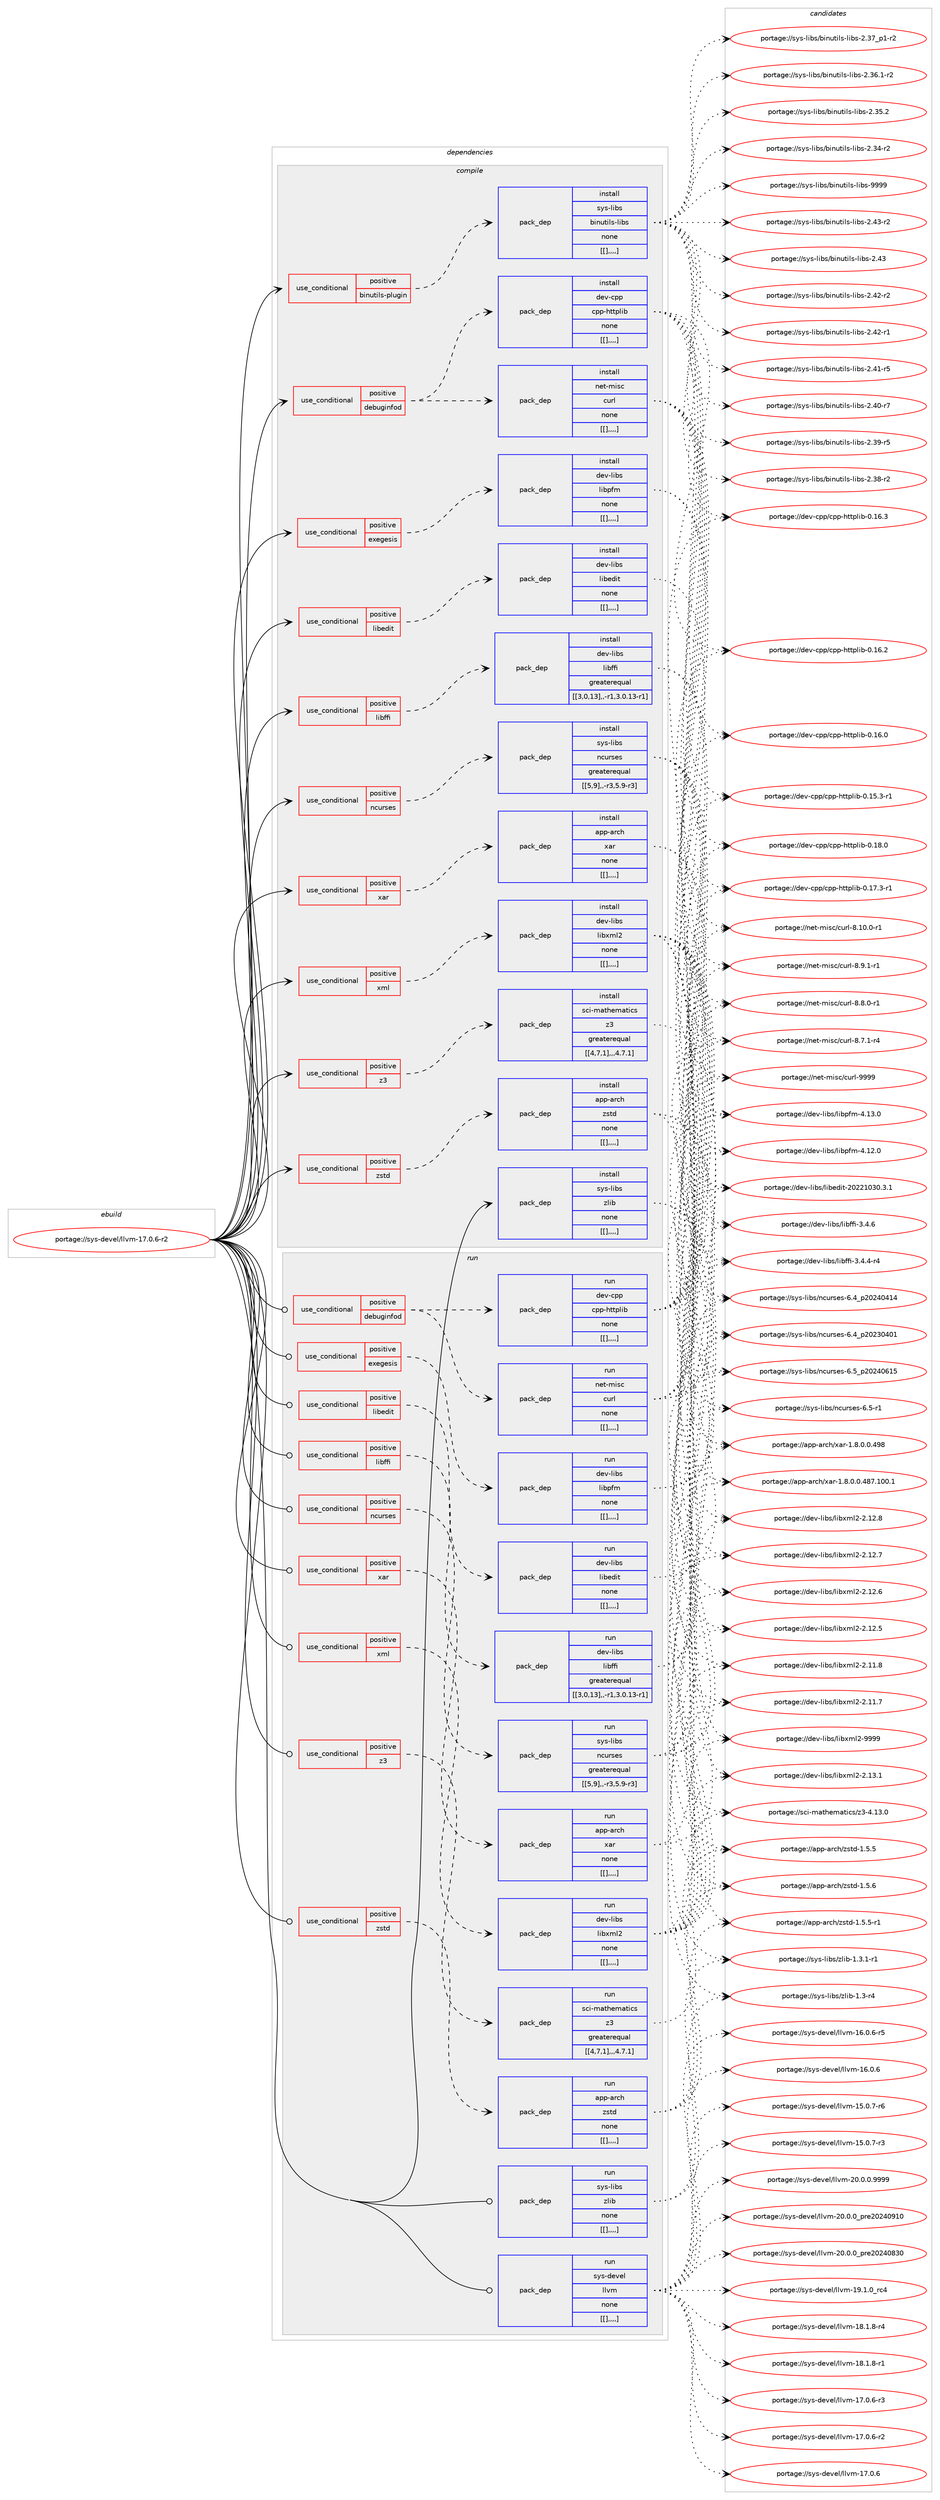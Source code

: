 digraph prolog {

# *************
# Graph options
# *************

newrank=true;
concentrate=true;
compound=true;
graph [rankdir=LR,fontname=Helvetica,fontsize=10,ranksep=1.5];#, ranksep=2.5, nodesep=0.2];
edge  [arrowhead=vee];
node  [fontname=Helvetica,fontsize=10];

# **********
# The ebuild
# **********

subgraph cluster_leftcol {
color=gray;
label=<<i>ebuild</i>>;
id [label="portage://sys-devel/llvm-17.0.6-r2", color=red, width=4, href="../sys-devel/llvm-17.0.6-r2.svg"];
}

# ****************
# The dependencies
# ****************

subgraph cluster_midcol {
color=gray;
label=<<i>dependencies</i>>;
subgraph cluster_compile {
fillcolor="#eeeeee";
style=filled;
label=<<i>compile</i>>;
subgraph cond120199 {
dependency452279 [label=<<TABLE BORDER="0" CELLBORDER="1" CELLSPACING="0" CELLPADDING="4"><TR><TD ROWSPAN="3" CELLPADDING="10">use_conditional</TD></TR><TR><TD>positive</TD></TR><TR><TD>binutils-plugin</TD></TR></TABLE>>, shape=none, color=red];
subgraph pack329005 {
dependency452280 [label=<<TABLE BORDER="0" CELLBORDER="1" CELLSPACING="0" CELLPADDING="4" WIDTH="220"><TR><TD ROWSPAN="6" CELLPADDING="30">pack_dep</TD></TR><TR><TD WIDTH="110">install</TD></TR><TR><TD>sys-libs</TD></TR><TR><TD>binutils-libs</TD></TR><TR><TD>none</TD></TR><TR><TD>[[],,,,]</TD></TR></TABLE>>, shape=none, color=blue];
}
dependency452279:e -> dependency452280:w [weight=20,style="dashed",arrowhead="vee"];
}
id:e -> dependency452279:w [weight=20,style="solid",arrowhead="vee"];
subgraph cond120200 {
dependency452281 [label=<<TABLE BORDER="0" CELLBORDER="1" CELLSPACING="0" CELLPADDING="4"><TR><TD ROWSPAN="3" CELLPADDING="10">use_conditional</TD></TR><TR><TD>positive</TD></TR><TR><TD>debuginfod</TD></TR></TABLE>>, shape=none, color=red];
subgraph pack329006 {
dependency452282 [label=<<TABLE BORDER="0" CELLBORDER="1" CELLSPACING="0" CELLPADDING="4" WIDTH="220"><TR><TD ROWSPAN="6" CELLPADDING="30">pack_dep</TD></TR><TR><TD WIDTH="110">install</TD></TR><TR><TD>net-misc</TD></TR><TR><TD>curl</TD></TR><TR><TD>none</TD></TR><TR><TD>[[],,,,]</TD></TR></TABLE>>, shape=none, color=blue];
}
dependency452281:e -> dependency452282:w [weight=20,style="dashed",arrowhead="vee"];
subgraph pack329007 {
dependency452283 [label=<<TABLE BORDER="0" CELLBORDER="1" CELLSPACING="0" CELLPADDING="4" WIDTH="220"><TR><TD ROWSPAN="6" CELLPADDING="30">pack_dep</TD></TR><TR><TD WIDTH="110">install</TD></TR><TR><TD>dev-cpp</TD></TR><TR><TD>cpp-httplib</TD></TR><TR><TD>none</TD></TR><TR><TD>[[],,,,]</TD></TR></TABLE>>, shape=none, color=blue];
}
dependency452281:e -> dependency452283:w [weight=20,style="dashed",arrowhead="vee"];
}
id:e -> dependency452281:w [weight=20,style="solid",arrowhead="vee"];
subgraph cond120201 {
dependency452284 [label=<<TABLE BORDER="0" CELLBORDER="1" CELLSPACING="0" CELLPADDING="4"><TR><TD ROWSPAN="3" CELLPADDING="10">use_conditional</TD></TR><TR><TD>positive</TD></TR><TR><TD>exegesis</TD></TR></TABLE>>, shape=none, color=red];
subgraph pack329008 {
dependency452285 [label=<<TABLE BORDER="0" CELLBORDER="1" CELLSPACING="0" CELLPADDING="4" WIDTH="220"><TR><TD ROWSPAN="6" CELLPADDING="30">pack_dep</TD></TR><TR><TD WIDTH="110">install</TD></TR><TR><TD>dev-libs</TD></TR><TR><TD>libpfm</TD></TR><TR><TD>none</TD></TR><TR><TD>[[],,,,]</TD></TR></TABLE>>, shape=none, color=blue];
}
dependency452284:e -> dependency452285:w [weight=20,style="dashed",arrowhead="vee"];
}
id:e -> dependency452284:w [weight=20,style="solid",arrowhead="vee"];
subgraph cond120202 {
dependency452286 [label=<<TABLE BORDER="0" CELLBORDER="1" CELLSPACING="0" CELLPADDING="4"><TR><TD ROWSPAN="3" CELLPADDING="10">use_conditional</TD></TR><TR><TD>positive</TD></TR><TR><TD>libedit</TD></TR></TABLE>>, shape=none, color=red];
subgraph pack329009 {
dependency452287 [label=<<TABLE BORDER="0" CELLBORDER="1" CELLSPACING="0" CELLPADDING="4" WIDTH="220"><TR><TD ROWSPAN="6" CELLPADDING="30">pack_dep</TD></TR><TR><TD WIDTH="110">install</TD></TR><TR><TD>dev-libs</TD></TR><TR><TD>libedit</TD></TR><TR><TD>none</TD></TR><TR><TD>[[],,,,]</TD></TR></TABLE>>, shape=none, color=blue];
}
dependency452286:e -> dependency452287:w [weight=20,style="dashed",arrowhead="vee"];
}
id:e -> dependency452286:w [weight=20,style="solid",arrowhead="vee"];
subgraph cond120203 {
dependency452288 [label=<<TABLE BORDER="0" CELLBORDER="1" CELLSPACING="0" CELLPADDING="4"><TR><TD ROWSPAN="3" CELLPADDING="10">use_conditional</TD></TR><TR><TD>positive</TD></TR><TR><TD>libffi</TD></TR></TABLE>>, shape=none, color=red];
subgraph pack329010 {
dependency452289 [label=<<TABLE BORDER="0" CELLBORDER="1" CELLSPACING="0" CELLPADDING="4" WIDTH="220"><TR><TD ROWSPAN="6" CELLPADDING="30">pack_dep</TD></TR><TR><TD WIDTH="110">install</TD></TR><TR><TD>dev-libs</TD></TR><TR><TD>libffi</TD></TR><TR><TD>greaterequal</TD></TR><TR><TD>[[3,0,13],,-r1,3.0.13-r1]</TD></TR></TABLE>>, shape=none, color=blue];
}
dependency452288:e -> dependency452289:w [weight=20,style="dashed",arrowhead="vee"];
}
id:e -> dependency452288:w [weight=20,style="solid",arrowhead="vee"];
subgraph cond120204 {
dependency452290 [label=<<TABLE BORDER="0" CELLBORDER="1" CELLSPACING="0" CELLPADDING="4"><TR><TD ROWSPAN="3" CELLPADDING="10">use_conditional</TD></TR><TR><TD>positive</TD></TR><TR><TD>ncurses</TD></TR></TABLE>>, shape=none, color=red];
subgraph pack329011 {
dependency452291 [label=<<TABLE BORDER="0" CELLBORDER="1" CELLSPACING="0" CELLPADDING="4" WIDTH="220"><TR><TD ROWSPAN="6" CELLPADDING="30">pack_dep</TD></TR><TR><TD WIDTH="110">install</TD></TR><TR><TD>sys-libs</TD></TR><TR><TD>ncurses</TD></TR><TR><TD>greaterequal</TD></TR><TR><TD>[[5,9],,-r3,5.9-r3]</TD></TR></TABLE>>, shape=none, color=blue];
}
dependency452290:e -> dependency452291:w [weight=20,style="dashed",arrowhead="vee"];
}
id:e -> dependency452290:w [weight=20,style="solid",arrowhead="vee"];
subgraph cond120205 {
dependency452292 [label=<<TABLE BORDER="0" CELLBORDER="1" CELLSPACING="0" CELLPADDING="4"><TR><TD ROWSPAN="3" CELLPADDING="10">use_conditional</TD></TR><TR><TD>positive</TD></TR><TR><TD>xar</TD></TR></TABLE>>, shape=none, color=red];
subgraph pack329012 {
dependency452293 [label=<<TABLE BORDER="0" CELLBORDER="1" CELLSPACING="0" CELLPADDING="4" WIDTH="220"><TR><TD ROWSPAN="6" CELLPADDING="30">pack_dep</TD></TR><TR><TD WIDTH="110">install</TD></TR><TR><TD>app-arch</TD></TR><TR><TD>xar</TD></TR><TR><TD>none</TD></TR><TR><TD>[[],,,,]</TD></TR></TABLE>>, shape=none, color=blue];
}
dependency452292:e -> dependency452293:w [weight=20,style="dashed",arrowhead="vee"];
}
id:e -> dependency452292:w [weight=20,style="solid",arrowhead="vee"];
subgraph cond120206 {
dependency452294 [label=<<TABLE BORDER="0" CELLBORDER="1" CELLSPACING="0" CELLPADDING="4"><TR><TD ROWSPAN="3" CELLPADDING="10">use_conditional</TD></TR><TR><TD>positive</TD></TR><TR><TD>xml</TD></TR></TABLE>>, shape=none, color=red];
subgraph pack329013 {
dependency452295 [label=<<TABLE BORDER="0" CELLBORDER="1" CELLSPACING="0" CELLPADDING="4" WIDTH="220"><TR><TD ROWSPAN="6" CELLPADDING="30">pack_dep</TD></TR><TR><TD WIDTH="110">install</TD></TR><TR><TD>dev-libs</TD></TR><TR><TD>libxml2</TD></TR><TR><TD>none</TD></TR><TR><TD>[[],,,,]</TD></TR></TABLE>>, shape=none, color=blue];
}
dependency452294:e -> dependency452295:w [weight=20,style="dashed",arrowhead="vee"];
}
id:e -> dependency452294:w [weight=20,style="solid",arrowhead="vee"];
subgraph cond120207 {
dependency452296 [label=<<TABLE BORDER="0" CELLBORDER="1" CELLSPACING="0" CELLPADDING="4"><TR><TD ROWSPAN="3" CELLPADDING="10">use_conditional</TD></TR><TR><TD>positive</TD></TR><TR><TD>z3</TD></TR></TABLE>>, shape=none, color=red];
subgraph pack329014 {
dependency452297 [label=<<TABLE BORDER="0" CELLBORDER="1" CELLSPACING="0" CELLPADDING="4" WIDTH="220"><TR><TD ROWSPAN="6" CELLPADDING="30">pack_dep</TD></TR><TR><TD WIDTH="110">install</TD></TR><TR><TD>sci-mathematics</TD></TR><TR><TD>z3</TD></TR><TR><TD>greaterequal</TD></TR><TR><TD>[[4,7,1],,,4.7.1]</TD></TR></TABLE>>, shape=none, color=blue];
}
dependency452296:e -> dependency452297:w [weight=20,style="dashed",arrowhead="vee"];
}
id:e -> dependency452296:w [weight=20,style="solid",arrowhead="vee"];
subgraph cond120208 {
dependency452298 [label=<<TABLE BORDER="0" CELLBORDER="1" CELLSPACING="0" CELLPADDING="4"><TR><TD ROWSPAN="3" CELLPADDING="10">use_conditional</TD></TR><TR><TD>positive</TD></TR><TR><TD>zstd</TD></TR></TABLE>>, shape=none, color=red];
subgraph pack329015 {
dependency452299 [label=<<TABLE BORDER="0" CELLBORDER="1" CELLSPACING="0" CELLPADDING="4" WIDTH="220"><TR><TD ROWSPAN="6" CELLPADDING="30">pack_dep</TD></TR><TR><TD WIDTH="110">install</TD></TR><TR><TD>app-arch</TD></TR><TR><TD>zstd</TD></TR><TR><TD>none</TD></TR><TR><TD>[[],,,,]</TD></TR></TABLE>>, shape=none, color=blue];
}
dependency452298:e -> dependency452299:w [weight=20,style="dashed",arrowhead="vee"];
}
id:e -> dependency452298:w [weight=20,style="solid",arrowhead="vee"];
subgraph pack329016 {
dependency452300 [label=<<TABLE BORDER="0" CELLBORDER="1" CELLSPACING="0" CELLPADDING="4" WIDTH="220"><TR><TD ROWSPAN="6" CELLPADDING="30">pack_dep</TD></TR><TR><TD WIDTH="110">install</TD></TR><TR><TD>sys-libs</TD></TR><TR><TD>zlib</TD></TR><TR><TD>none</TD></TR><TR><TD>[[],,,,]</TD></TR></TABLE>>, shape=none, color=blue];
}
id:e -> dependency452300:w [weight=20,style="solid",arrowhead="vee"];
}
subgraph cluster_compileandrun {
fillcolor="#eeeeee";
style=filled;
label=<<i>compile and run</i>>;
}
subgraph cluster_run {
fillcolor="#eeeeee";
style=filled;
label=<<i>run</i>>;
subgraph cond120209 {
dependency452301 [label=<<TABLE BORDER="0" CELLBORDER="1" CELLSPACING="0" CELLPADDING="4"><TR><TD ROWSPAN="3" CELLPADDING="10">use_conditional</TD></TR><TR><TD>positive</TD></TR><TR><TD>debuginfod</TD></TR></TABLE>>, shape=none, color=red];
subgraph pack329017 {
dependency452302 [label=<<TABLE BORDER="0" CELLBORDER="1" CELLSPACING="0" CELLPADDING="4" WIDTH="220"><TR><TD ROWSPAN="6" CELLPADDING="30">pack_dep</TD></TR><TR><TD WIDTH="110">run</TD></TR><TR><TD>net-misc</TD></TR><TR><TD>curl</TD></TR><TR><TD>none</TD></TR><TR><TD>[[],,,,]</TD></TR></TABLE>>, shape=none, color=blue];
}
dependency452301:e -> dependency452302:w [weight=20,style="dashed",arrowhead="vee"];
subgraph pack329018 {
dependency452303 [label=<<TABLE BORDER="0" CELLBORDER="1" CELLSPACING="0" CELLPADDING="4" WIDTH="220"><TR><TD ROWSPAN="6" CELLPADDING="30">pack_dep</TD></TR><TR><TD WIDTH="110">run</TD></TR><TR><TD>dev-cpp</TD></TR><TR><TD>cpp-httplib</TD></TR><TR><TD>none</TD></TR><TR><TD>[[],,,,]</TD></TR></TABLE>>, shape=none, color=blue];
}
dependency452301:e -> dependency452303:w [weight=20,style="dashed",arrowhead="vee"];
}
id:e -> dependency452301:w [weight=20,style="solid",arrowhead="odot"];
subgraph cond120210 {
dependency452304 [label=<<TABLE BORDER="0" CELLBORDER="1" CELLSPACING="0" CELLPADDING="4"><TR><TD ROWSPAN="3" CELLPADDING="10">use_conditional</TD></TR><TR><TD>positive</TD></TR><TR><TD>exegesis</TD></TR></TABLE>>, shape=none, color=red];
subgraph pack329019 {
dependency452305 [label=<<TABLE BORDER="0" CELLBORDER="1" CELLSPACING="0" CELLPADDING="4" WIDTH="220"><TR><TD ROWSPAN="6" CELLPADDING="30">pack_dep</TD></TR><TR><TD WIDTH="110">run</TD></TR><TR><TD>dev-libs</TD></TR><TR><TD>libpfm</TD></TR><TR><TD>none</TD></TR><TR><TD>[[],,,,]</TD></TR></TABLE>>, shape=none, color=blue];
}
dependency452304:e -> dependency452305:w [weight=20,style="dashed",arrowhead="vee"];
}
id:e -> dependency452304:w [weight=20,style="solid",arrowhead="odot"];
subgraph cond120211 {
dependency452306 [label=<<TABLE BORDER="0" CELLBORDER="1" CELLSPACING="0" CELLPADDING="4"><TR><TD ROWSPAN="3" CELLPADDING="10">use_conditional</TD></TR><TR><TD>positive</TD></TR><TR><TD>libedit</TD></TR></TABLE>>, shape=none, color=red];
subgraph pack329020 {
dependency452307 [label=<<TABLE BORDER="0" CELLBORDER="1" CELLSPACING="0" CELLPADDING="4" WIDTH="220"><TR><TD ROWSPAN="6" CELLPADDING="30">pack_dep</TD></TR><TR><TD WIDTH="110">run</TD></TR><TR><TD>dev-libs</TD></TR><TR><TD>libedit</TD></TR><TR><TD>none</TD></TR><TR><TD>[[],,,,]</TD></TR></TABLE>>, shape=none, color=blue];
}
dependency452306:e -> dependency452307:w [weight=20,style="dashed",arrowhead="vee"];
}
id:e -> dependency452306:w [weight=20,style="solid",arrowhead="odot"];
subgraph cond120212 {
dependency452308 [label=<<TABLE BORDER="0" CELLBORDER="1" CELLSPACING="0" CELLPADDING="4"><TR><TD ROWSPAN="3" CELLPADDING="10">use_conditional</TD></TR><TR><TD>positive</TD></TR><TR><TD>libffi</TD></TR></TABLE>>, shape=none, color=red];
subgraph pack329021 {
dependency452309 [label=<<TABLE BORDER="0" CELLBORDER="1" CELLSPACING="0" CELLPADDING="4" WIDTH="220"><TR><TD ROWSPAN="6" CELLPADDING="30">pack_dep</TD></TR><TR><TD WIDTH="110">run</TD></TR><TR><TD>dev-libs</TD></TR><TR><TD>libffi</TD></TR><TR><TD>greaterequal</TD></TR><TR><TD>[[3,0,13],,-r1,3.0.13-r1]</TD></TR></TABLE>>, shape=none, color=blue];
}
dependency452308:e -> dependency452309:w [weight=20,style="dashed",arrowhead="vee"];
}
id:e -> dependency452308:w [weight=20,style="solid",arrowhead="odot"];
subgraph cond120213 {
dependency452310 [label=<<TABLE BORDER="0" CELLBORDER="1" CELLSPACING="0" CELLPADDING="4"><TR><TD ROWSPAN="3" CELLPADDING="10">use_conditional</TD></TR><TR><TD>positive</TD></TR><TR><TD>ncurses</TD></TR></TABLE>>, shape=none, color=red];
subgraph pack329022 {
dependency452311 [label=<<TABLE BORDER="0" CELLBORDER="1" CELLSPACING="0" CELLPADDING="4" WIDTH="220"><TR><TD ROWSPAN="6" CELLPADDING="30">pack_dep</TD></TR><TR><TD WIDTH="110">run</TD></TR><TR><TD>sys-libs</TD></TR><TR><TD>ncurses</TD></TR><TR><TD>greaterequal</TD></TR><TR><TD>[[5,9],,-r3,5.9-r3]</TD></TR></TABLE>>, shape=none, color=blue];
}
dependency452310:e -> dependency452311:w [weight=20,style="dashed",arrowhead="vee"];
}
id:e -> dependency452310:w [weight=20,style="solid",arrowhead="odot"];
subgraph cond120214 {
dependency452312 [label=<<TABLE BORDER="0" CELLBORDER="1" CELLSPACING="0" CELLPADDING="4"><TR><TD ROWSPAN="3" CELLPADDING="10">use_conditional</TD></TR><TR><TD>positive</TD></TR><TR><TD>xar</TD></TR></TABLE>>, shape=none, color=red];
subgraph pack329023 {
dependency452313 [label=<<TABLE BORDER="0" CELLBORDER="1" CELLSPACING="0" CELLPADDING="4" WIDTH="220"><TR><TD ROWSPAN="6" CELLPADDING="30">pack_dep</TD></TR><TR><TD WIDTH="110">run</TD></TR><TR><TD>app-arch</TD></TR><TR><TD>xar</TD></TR><TR><TD>none</TD></TR><TR><TD>[[],,,,]</TD></TR></TABLE>>, shape=none, color=blue];
}
dependency452312:e -> dependency452313:w [weight=20,style="dashed",arrowhead="vee"];
}
id:e -> dependency452312:w [weight=20,style="solid",arrowhead="odot"];
subgraph cond120215 {
dependency452314 [label=<<TABLE BORDER="0" CELLBORDER="1" CELLSPACING="0" CELLPADDING="4"><TR><TD ROWSPAN="3" CELLPADDING="10">use_conditional</TD></TR><TR><TD>positive</TD></TR><TR><TD>xml</TD></TR></TABLE>>, shape=none, color=red];
subgraph pack329024 {
dependency452315 [label=<<TABLE BORDER="0" CELLBORDER="1" CELLSPACING="0" CELLPADDING="4" WIDTH="220"><TR><TD ROWSPAN="6" CELLPADDING="30">pack_dep</TD></TR><TR><TD WIDTH="110">run</TD></TR><TR><TD>dev-libs</TD></TR><TR><TD>libxml2</TD></TR><TR><TD>none</TD></TR><TR><TD>[[],,,,]</TD></TR></TABLE>>, shape=none, color=blue];
}
dependency452314:e -> dependency452315:w [weight=20,style="dashed",arrowhead="vee"];
}
id:e -> dependency452314:w [weight=20,style="solid",arrowhead="odot"];
subgraph cond120216 {
dependency452316 [label=<<TABLE BORDER="0" CELLBORDER="1" CELLSPACING="0" CELLPADDING="4"><TR><TD ROWSPAN="3" CELLPADDING="10">use_conditional</TD></TR><TR><TD>positive</TD></TR><TR><TD>z3</TD></TR></TABLE>>, shape=none, color=red];
subgraph pack329025 {
dependency452317 [label=<<TABLE BORDER="0" CELLBORDER="1" CELLSPACING="0" CELLPADDING="4" WIDTH="220"><TR><TD ROWSPAN="6" CELLPADDING="30">pack_dep</TD></TR><TR><TD WIDTH="110">run</TD></TR><TR><TD>sci-mathematics</TD></TR><TR><TD>z3</TD></TR><TR><TD>greaterequal</TD></TR><TR><TD>[[4,7,1],,,4.7.1]</TD></TR></TABLE>>, shape=none, color=blue];
}
dependency452316:e -> dependency452317:w [weight=20,style="dashed",arrowhead="vee"];
}
id:e -> dependency452316:w [weight=20,style="solid",arrowhead="odot"];
subgraph cond120217 {
dependency452318 [label=<<TABLE BORDER="0" CELLBORDER="1" CELLSPACING="0" CELLPADDING="4"><TR><TD ROWSPAN="3" CELLPADDING="10">use_conditional</TD></TR><TR><TD>positive</TD></TR><TR><TD>zstd</TD></TR></TABLE>>, shape=none, color=red];
subgraph pack329026 {
dependency452319 [label=<<TABLE BORDER="0" CELLBORDER="1" CELLSPACING="0" CELLPADDING="4" WIDTH="220"><TR><TD ROWSPAN="6" CELLPADDING="30">pack_dep</TD></TR><TR><TD WIDTH="110">run</TD></TR><TR><TD>app-arch</TD></TR><TR><TD>zstd</TD></TR><TR><TD>none</TD></TR><TR><TD>[[],,,,]</TD></TR></TABLE>>, shape=none, color=blue];
}
dependency452318:e -> dependency452319:w [weight=20,style="dashed",arrowhead="vee"];
}
id:e -> dependency452318:w [weight=20,style="solid",arrowhead="odot"];
subgraph pack329027 {
dependency452320 [label=<<TABLE BORDER="0" CELLBORDER="1" CELLSPACING="0" CELLPADDING="4" WIDTH="220"><TR><TD ROWSPAN="6" CELLPADDING="30">pack_dep</TD></TR><TR><TD WIDTH="110">run</TD></TR><TR><TD>sys-libs</TD></TR><TR><TD>zlib</TD></TR><TR><TD>none</TD></TR><TR><TD>[[],,,,]</TD></TR></TABLE>>, shape=none, color=blue];
}
id:e -> dependency452320:w [weight=20,style="solid",arrowhead="odot"];
subgraph pack329028 {
dependency452321 [label=<<TABLE BORDER="0" CELLBORDER="1" CELLSPACING="0" CELLPADDING="4" WIDTH="220"><TR><TD ROWSPAN="6" CELLPADDING="30">pack_dep</TD></TR><TR><TD WIDTH="110">run</TD></TR><TR><TD>sys-devel</TD></TR><TR><TD>llvm</TD></TR><TR><TD>none</TD></TR><TR><TD>[[],,,,]</TD></TR></TABLE>>, shape=none, color=blue];
}
id:e -> dependency452321:w [weight=20,style="solid",arrowhead="odot"];
}
}

# **************
# The candidates
# **************

subgraph cluster_choices {
rank=same;
color=gray;
label=<<i>candidates</i>>;

subgraph choice329005 {
color=black;
nodesep=1;
choice1151211154510810598115479810511011711610510811545108105981154557575757 [label="portage://sys-libs/binutils-libs-9999", color=red, width=4,href="../sys-libs/binutils-libs-9999.svg"];
choice11512111545108105981154798105110117116105108115451081059811545504652514511450 [label="portage://sys-libs/binutils-libs-2.43-r2", color=red, width=4,href="../sys-libs/binutils-libs-2.43-r2.svg"];
choice1151211154510810598115479810511011711610510811545108105981154550465251 [label="portage://sys-libs/binutils-libs-2.43", color=red, width=4,href="../sys-libs/binutils-libs-2.43.svg"];
choice11512111545108105981154798105110117116105108115451081059811545504652504511450 [label="portage://sys-libs/binutils-libs-2.42-r2", color=red, width=4,href="../sys-libs/binutils-libs-2.42-r2.svg"];
choice11512111545108105981154798105110117116105108115451081059811545504652504511449 [label="portage://sys-libs/binutils-libs-2.42-r1", color=red, width=4,href="../sys-libs/binutils-libs-2.42-r1.svg"];
choice11512111545108105981154798105110117116105108115451081059811545504652494511453 [label="portage://sys-libs/binutils-libs-2.41-r5", color=red, width=4,href="../sys-libs/binutils-libs-2.41-r5.svg"];
choice11512111545108105981154798105110117116105108115451081059811545504652484511455 [label="portage://sys-libs/binutils-libs-2.40-r7", color=red, width=4,href="../sys-libs/binutils-libs-2.40-r7.svg"];
choice11512111545108105981154798105110117116105108115451081059811545504651574511453 [label="portage://sys-libs/binutils-libs-2.39-r5", color=red, width=4,href="../sys-libs/binutils-libs-2.39-r5.svg"];
choice11512111545108105981154798105110117116105108115451081059811545504651564511450 [label="portage://sys-libs/binutils-libs-2.38-r2", color=red, width=4,href="../sys-libs/binutils-libs-2.38-r2.svg"];
choice115121115451081059811547981051101171161051081154510810598115455046515595112494511450 [label="portage://sys-libs/binutils-libs-2.37_p1-r2", color=red, width=4,href="../sys-libs/binutils-libs-2.37_p1-r2.svg"];
choice115121115451081059811547981051101171161051081154510810598115455046515446494511450 [label="portage://sys-libs/binutils-libs-2.36.1-r2", color=red, width=4,href="../sys-libs/binutils-libs-2.36.1-r2.svg"];
choice11512111545108105981154798105110117116105108115451081059811545504651534650 [label="portage://sys-libs/binutils-libs-2.35.2", color=red, width=4,href="../sys-libs/binutils-libs-2.35.2.svg"];
choice11512111545108105981154798105110117116105108115451081059811545504651524511450 [label="portage://sys-libs/binutils-libs-2.34-r2", color=red, width=4,href="../sys-libs/binutils-libs-2.34-r2.svg"];
dependency452280:e -> choice1151211154510810598115479810511011711610510811545108105981154557575757:w [style=dotted,weight="100"];
dependency452280:e -> choice11512111545108105981154798105110117116105108115451081059811545504652514511450:w [style=dotted,weight="100"];
dependency452280:e -> choice1151211154510810598115479810511011711610510811545108105981154550465251:w [style=dotted,weight="100"];
dependency452280:e -> choice11512111545108105981154798105110117116105108115451081059811545504652504511450:w [style=dotted,weight="100"];
dependency452280:e -> choice11512111545108105981154798105110117116105108115451081059811545504652504511449:w [style=dotted,weight="100"];
dependency452280:e -> choice11512111545108105981154798105110117116105108115451081059811545504652494511453:w [style=dotted,weight="100"];
dependency452280:e -> choice11512111545108105981154798105110117116105108115451081059811545504652484511455:w [style=dotted,weight="100"];
dependency452280:e -> choice11512111545108105981154798105110117116105108115451081059811545504651574511453:w [style=dotted,weight="100"];
dependency452280:e -> choice11512111545108105981154798105110117116105108115451081059811545504651564511450:w [style=dotted,weight="100"];
dependency452280:e -> choice115121115451081059811547981051101171161051081154510810598115455046515595112494511450:w [style=dotted,weight="100"];
dependency452280:e -> choice115121115451081059811547981051101171161051081154510810598115455046515446494511450:w [style=dotted,weight="100"];
dependency452280:e -> choice11512111545108105981154798105110117116105108115451081059811545504651534650:w [style=dotted,weight="100"];
dependency452280:e -> choice11512111545108105981154798105110117116105108115451081059811545504651524511450:w [style=dotted,weight="100"];
}
subgraph choice329006 {
color=black;
nodesep=1;
choice110101116451091051159947991171141084557575757 [label="portage://net-misc/curl-9999", color=red, width=4,href="../net-misc/curl-9999.svg"];
choice11010111645109105115994799117114108455646494846484511449 [label="portage://net-misc/curl-8.10.0-r1", color=red, width=4,href="../net-misc/curl-8.10.0-r1.svg"];
choice110101116451091051159947991171141084556465746494511449 [label="portage://net-misc/curl-8.9.1-r1", color=red, width=4,href="../net-misc/curl-8.9.1-r1.svg"];
choice110101116451091051159947991171141084556465646484511449 [label="portage://net-misc/curl-8.8.0-r1", color=red, width=4,href="../net-misc/curl-8.8.0-r1.svg"];
choice110101116451091051159947991171141084556465546494511452 [label="portage://net-misc/curl-8.7.1-r4", color=red, width=4,href="../net-misc/curl-8.7.1-r4.svg"];
dependency452282:e -> choice110101116451091051159947991171141084557575757:w [style=dotted,weight="100"];
dependency452282:e -> choice11010111645109105115994799117114108455646494846484511449:w [style=dotted,weight="100"];
dependency452282:e -> choice110101116451091051159947991171141084556465746494511449:w [style=dotted,weight="100"];
dependency452282:e -> choice110101116451091051159947991171141084556465646484511449:w [style=dotted,weight="100"];
dependency452282:e -> choice110101116451091051159947991171141084556465546494511452:w [style=dotted,weight="100"];
}
subgraph choice329007 {
color=black;
nodesep=1;
choice10010111845991121124799112112451041161161121081059845484649564648 [label="portage://dev-cpp/cpp-httplib-0.18.0", color=red, width=4,href="../dev-cpp/cpp-httplib-0.18.0.svg"];
choice100101118459911211247991121124510411611611210810598454846495546514511449 [label="portage://dev-cpp/cpp-httplib-0.17.3-r1", color=red, width=4,href="../dev-cpp/cpp-httplib-0.17.3-r1.svg"];
choice10010111845991121124799112112451041161161121081059845484649544651 [label="portage://dev-cpp/cpp-httplib-0.16.3", color=red, width=4,href="../dev-cpp/cpp-httplib-0.16.3.svg"];
choice10010111845991121124799112112451041161161121081059845484649544650 [label="portage://dev-cpp/cpp-httplib-0.16.2", color=red, width=4,href="../dev-cpp/cpp-httplib-0.16.2.svg"];
choice10010111845991121124799112112451041161161121081059845484649544648 [label="portage://dev-cpp/cpp-httplib-0.16.0", color=red, width=4,href="../dev-cpp/cpp-httplib-0.16.0.svg"];
choice100101118459911211247991121124510411611611210810598454846495346514511449 [label="portage://dev-cpp/cpp-httplib-0.15.3-r1", color=red, width=4,href="../dev-cpp/cpp-httplib-0.15.3-r1.svg"];
dependency452283:e -> choice10010111845991121124799112112451041161161121081059845484649564648:w [style=dotted,weight="100"];
dependency452283:e -> choice100101118459911211247991121124510411611611210810598454846495546514511449:w [style=dotted,weight="100"];
dependency452283:e -> choice10010111845991121124799112112451041161161121081059845484649544651:w [style=dotted,weight="100"];
dependency452283:e -> choice10010111845991121124799112112451041161161121081059845484649544650:w [style=dotted,weight="100"];
dependency452283:e -> choice10010111845991121124799112112451041161161121081059845484649544648:w [style=dotted,weight="100"];
dependency452283:e -> choice100101118459911211247991121124510411611611210810598454846495346514511449:w [style=dotted,weight="100"];
}
subgraph choice329008 {
color=black;
nodesep=1;
choice1001011184510810598115471081059811210210945524649514648 [label="portage://dev-libs/libpfm-4.13.0", color=red, width=4,href="../dev-libs/libpfm-4.13.0.svg"];
choice1001011184510810598115471081059811210210945524649504648 [label="portage://dev-libs/libpfm-4.12.0", color=red, width=4,href="../dev-libs/libpfm-4.12.0.svg"];
dependency452285:e -> choice1001011184510810598115471081059811210210945524649514648:w [style=dotted,weight="100"];
dependency452285:e -> choice1001011184510810598115471081059811210210945524649504648:w [style=dotted,weight="100"];
}
subgraph choice329009 {
color=black;
nodesep=1;
choice1001011184510810598115471081059810110010511645504850504948514846514649 [label="portage://dev-libs/libedit-20221030.3.1", color=red, width=4,href="../dev-libs/libedit-20221030.3.1.svg"];
dependency452287:e -> choice1001011184510810598115471081059810110010511645504850504948514846514649:w [style=dotted,weight="100"];
}
subgraph choice329010 {
color=black;
nodesep=1;
choice10010111845108105981154710810598102102105455146524654 [label="portage://dev-libs/libffi-3.4.6", color=red, width=4,href="../dev-libs/libffi-3.4.6.svg"];
choice100101118451081059811547108105981021021054551465246524511452 [label="portage://dev-libs/libffi-3.4.4-r4", color=red, width=4,href="../dev-libs/libffi-3.4.4-r4.svg"];
dependency452289:e -> choice10010111845108105981154710810598102102105455146524654:w [style=dotted,weight="100"];
dependency452289:e -> choice100101118451081059811547108105981021021054551465246524511452:w [style=dotted,weight="100"];
}
subgraph choice329011 {
color=black;
nodesep=1;
choice1151211154510810598115471109911711411510111545544653951125048505248544953 [label="portage://sys-libs/ncurses-6.5_p20240615", color=red, width=4,href="../sys-libs/ncurses-6.5_p20240615.svg"];
choice11512111545108105981154711099117114115101115455446534511449 [label="portage://sys-libs/ncurses-6.5-r1", color=red, width=4,href="../sys-libs/ncurses-6.5-r1.svg"];
choice1151211154510810598115471109911711411510111545544652951125048505248524952 [label="portage://sys-libs/ncurses-6.4_p20240414", color=red, width=4,href="../sys-libs/ncurses-6.4_p20240414.svg"];
choice1151211154510810598115471109911711411510111545544652951125048505148524849 [label="portage://sys-libs/ncurses-6.4_p20230401", color=red, width=4,href="../sys-libs/ncurses-6.4_p20230401.svg"];
dependency452291:e -> choice1151211154510810598115471109911711411510111545544653951125048505248544953:w [style=dotted,weight="100"];
dependency452291:e -> choice11512111545108105981154711099117114115101115455446534511449:w [style=dotted,weight="100"];
dependency452291:e -> choice1151211154510810598115471109911711411510111545544652951125048505248524952:w [style=dotted,weight="100"];
dependency452291:e -> choice1151211154510810598115471109911711411510111545544652951125048505148524849:w [style=dotted,weight="100"];
}
subgraph choice329012 {
color=black;
nodesep=1;
choice971121124597114991044712097114454946564648464846525756 [label="portage://app-arch/xar-1.8.0.0.498", color=red, width=4,href="../app-arch/xar-1.8.0.0.498.svg"];
choice971121124597114991044712097114454946564648464846525655464948484649 [label="portage://app-arch/xar-1.8.0.0.487.100.1", color=red, width=4,href="../app-arch/xar-1.8.0.0.487.100.1.svg"];
dependency452293:e -> choice971121124597114991044712097114454946564648464846525756:w [style=dotted,weight="100"];
dependency452293:e -> choice971121124597114991044712097114454946564648464846525655464948484649:w [style=dotted,weight="100"];
}
subgraph choice329013 {
color=black;
nodesep=1;
choice10010111845108105981154710810598120109108504557575757 [label="portage://dev-libs/libxml2-9999", color=red, width=4,href="../dev-libs/libxml2-9999.svg"];
choice100101118451081059811547108105981201091085045504649514649 [label="portage://dev-libs/libxml2-2.13.1", color=red, width=4,href="../dev-libs/libxml2-2.13.1.svg"];
choice100101118451081059811547108105981201091085045504649504656 [label="portage://dev-libs/libxml2-2.12.8", color=red, width=4,href="../dev-libs/libxml2-2.12.8.svg"];
choice100101118451081059811547108105981201091085045504649504655 [label="portage://dev-libs/libxml2-2.12.7", color=red, width=4,href="../dev-libs/libxml2-2.12.7.svg"];
choice100101118451081059811547108105981201091085045504649504654 [label="portage://dev-libs/libxml2-2.12.6", color=red, width=4,href="../dev-libs/libxml2-2.12.6.svg"];
choice100101118451081059811547108105981201091085045504649504653 [label="portage://dev-libs/libxml2-2.12.5", color=red, width=4,href="../dev-libs/libxml2-2.12.5.svg"];
choice100101118451081059811547108105981201091085045504649494656 [label="portage://dev-libs/libxml2-2.11.8", color=red, width=4,href="../dev-libs/libxml2-2.11.8.svg"];
choice100101118451081059811547108105981201091085045504649494655 [label="portage://dev-libs/libxml2-2.11.7", color=red, width=4,href="../dev-libs/libxml2-2.11.7.svg"];
dependency452295:e -> choice10010111845108105981154710810598120109108504557575757:w [style=dotted,weight="100"];
dependency452295:e -> choice100101118451081059811547108105981201091085045504649514649:w [style=dotted,weight="100"];
dependency452295:e -> choice100101118451081059811547108105981201091085045504649504656:w [style=dotted,weight="100"];
dependency452295:e -> choice100101118451081059811547108105981201091085045504649504655:w [style=dotted,weight="100"];
dependency452295:e -> choice100101118451081059811547108105981201091085045504649504654:w [style=dotted,weight="100"];
dependency452295:e -> choice100101118451081059811547108105981201091085045504649504653:w [style=dotted,weight="100"];
dependency452295:e -> choice100101118451081059811547108105981201091085045504649494656:w [style=dotted,weight="100"];
dependency452295:e -> choice100101118451081059811547108105981201091085045504649494655:w [style=dotted,weight="100"];
}
subgraph choice329014 {
color=black;
nodesep=1;
choice1159910545109971161041011099711610599115471225145524649514648 [label="portage://sci-mathematics/z3-4.13.0", color=red, width=4,href="../sci-mathematics/z3-4.13.0.svg"];
dependency452297:e -> choice1159910545109971161041011099711610599115471225145524649514648:w [style=dotted,weight="100"];
}
subgraph choice329015 {
color=black;
nodesep=1;
choice9711211245971149910447122115116100454946534654 [label="portage://app-arch/zstd-1.5.6", color=red, width=4,href="../app-arch/zstd-1.5.6.svg"];
choice97112112459711499104471221151161004549465346534511449 [label="portage://app-arch/zstd-1.5.5-r1", color=red, width=4,href="../app-arch/zstd-1.5.5-r1.svg"];
choice9711211245971149910447122115116100454946534653 [label="portage://app-arch/zstd-1.5.5", color=red, width=4,href="../app-arch/zstd-1.5.5.svg"];
dependency452299:e -> choice9711211245971149910447122115116100454946534654:w [style=dotted,weight="100"];
dependency452299:e -> choice97112112459711499104471221151161004549465346534511449:w [style=dotted,weight="100"];
dependency452299:e -> choice9711211245971149910447122115116100454946534653:w [style=dotted,weight="100"];
}
subgraph choice329016 {
color=black;
nodesep=1;
choice115121115451081059811547122108105984549465146494511449 [label="portage://sys-libs/zlib-1.3.1-r1", color=red, width=4,href="../sys-libs/zlib-1.3.1-r1.svg"];
choice11512111545108105981154712210810598454946514511452 [label="portage://sys-libs/zlib-1.3-r4", color=red, width=4,href="../sys-libs/zlib-1.3-r4.svg"];
dependency452300:e -> choice115121115451081059811547122108105984549465146494511449:w [style=dotted,weight="100"];
dependency452300:e -> choice11512111545108105981154712210810598454946514511452:w [style=dotted,weight="100"];
}
subgraph choice329017 {
color=black;
nodesep=1;
choice110101116451091051159947991171141084557575757 [label="portage://net-misc/curl-9999", color=red, width=4,href="../net-misc/curl-9999.svg"];
choice11010111645109105115994799117114108455646494846484511449 [label="portage://net-misc/curl-8.10.0-r1", color=red, width=4,href="../net-misc/curl-8.10.0-r1.svg"];
choice110101116451091051159947991171141084556465746494511449 [label="portage://net-misc/curl-8.9.1-r1", color=red, width=4,href="../net-misc/curl-8.9.1-r1.svg"];
choice110101116451091051159947991171141084556465646484511449 [label="portage://net-misc/curl-8.8.0-r1", color=red, width=4,href="../net-misc/curl-8.8.0-r1.svg"];
choice110101116451091051159947991171141084556465546494511452 [label="portage://net-misc/curl-8.7.1-r4", color=red, width=4,href="../net-misc/curl-8.7.1-r4.svg"];
dependency452302:e -> choice110101116451091051159947991171141084557575757:w [style=dotted,weight="100"];
dependency452302:e -> choice11010111645109105115994799117114108455646494846484511449:w [style=dotted,weight="100"];
dependency452302:e -> choice110101116451091051159947991171141084556465746494511449:w [style=dotted,weight="100"];
dependency452302:e -> choice110101116451091051159947991171141084556465646484511449:w [style=dotted,weight="100"];
dependency452302:e -> choice110101116451091051159947991171141084556465546494511452:w [style=dotted,weight="100"];
}
subgraph choice329018 {
color=black;
nodesep=1;
choice10010111845991121124799112112451041161161121081059845484649564648 [label="portage://dev-cpp/cpp-httplib-0.18.0", color=red, width=4,href="../dev-cpp/cpp-httplib-0.18.0.svg"];
choice100101118459911211247991121124510411611611210810598454846495546514511449 [label="portage://dev-cpp/cpp-httplib-0.17.3-r1", color=red, width=4,href="../dev-cpp/cpp-httplib-0.17.3-r1.svg"];
choice10010111845991121124799112112451041161161121081059845484649544651 [label="portage://dev-cpp/cpp-httplib-0.16.3", color=red, width=4,href="../dev-cpp/cpp-httplib-0.16.3.svg"];
choice10010111845991121124799112112451041161161121081059845484649544650 [label="portage://dev-cpp/cpp-httplib-0.16.2", color=red, width=4,href="../dev-cpp/cpp-httplib-0.16.2.svg"];
choice10010111845991121124799112112451041161161121081059845484649544648 [label="portage://dev-cpp/cpp-httplib-0.16.0", color=red, width=4,href="../dev-cpp/cpp-httplib-0.16.0.svg"];
choice100101118459911211247991121124510411611611210810598454846495346514511449 [label="portage://dev-cpp/cpp-httplib-0.15.3-r1", color=red, width=4,href="../dev-cpp/cpp-httplib-0.15.3-r1.svg"];
dependency452303:e -> choice10010111845991121124799112112451041161161121081059845484649564648:w [style=dotted,weight="100"];
dependency452303:e -> choice100101118459911211247991121124510411611611210810598454846495546514511449:w [style=dotted,weight="100"];
dependency452303:e -> choice10010111845991121124799112112451041161161121081059845484649544651:w [style=dotted,weight="100"];
dependency452303:e -> choice10010111845991121124799112112451041161161121081059845484649544650:w [style=dotted,weight="100"];
dependency452303:e -> choice10010111845991121124799112112451041161161121081059845484649544648:w [style=dotted,weight="100"];
dependency452303:e -> choice100101118459911211247991121124510411611611210810598454846495346514511449:w [style=dotted,weight="100"];
}
subgraph choice329019 {
color=black;
nodesep=1;
choice1001011184510810598115471081059811210210945524649514648 [label="portage://dev-libs/libpfm-4.13.0", color=red, width=4,href="../dev-libs/libpfm-4.13.0.svg"];
choice1001011184510810598115471081059811210210945524649504648 [label="portage://dev-libs/libpfm-4.12.0", color=red, width=4,href="../dev-libs/libpfm-4.12.0.svg"];
dependency452305:e -> choice1001011184510810598115471081059811210210945524649514648:w [style=dotted,weight="100"];
dependency452305:e -> choice1001011184510810598115471081059811210210945524649504648:w [style=dotted,weight="100"];
}
subgraph choice329020 {
color=black;
nodesep=1;
choice1001011184510810598115471081059810110010511645504850504948514846514649 [label="portage://dev-libs/libedit-20221030.3.1", color=red, width=4,href="../dev-libs/libedit-20221030.3.1.svg"];
dependency452307:e -> choice1001011184510810598115471081059810110010511645504850504948514846514649:w [style=dotted,weight="100"];
}
subgraph choice329021 {
color=black;
nodesep=1;
choice10010111845108105981154710810598102102105455146524654 [label="portage://dev-libs/libffi-3.4.6", color=red, width=4,href="../dev-libs/libffi-3.4.6.svg"];
choice100101118451081059811547108105981021021054551465246524511452 [label="portage://dev-libs/libffi-3.4.4-r4", color=red, width=4,href="../dev-libs/libffi-3.4.4-r4.svg"];
dependency452309:e -> choice10010111845108105981154710810598102102105455146524654:w [style=dotted,weight="100"];
dependency452309:e -> choice100101118451081059811547108105981021021054551465246524511452:w [style=dotted,weight="100"];
}
subgraph choice329022 {
color=black;
nodesep=1;
choice1151211154510810598115471109911711411510111545544653951125048505248544953 [label="portage://sys-libs/ncurses-6.5_p20240615", color=red, width=4,href="../sys-libs/ncurses-6.5_p20240615.svg"];
choice11512111545108105981154711099117114115101115455446534511449 [label="portage://sys-libs/ncurses-6.5-r1", color=red, width=4,href="../sys-libs/ncurses-6.5-r1.svg"];
choice1151211154510810598115471109911711411510111545544652951125048505248524952 [label="portage://sys-libs/ncurses-6.4_p20240414", color=red, width=4,href="../sys-libs/ncurses-6.4_p20240414.svg"];
choice1151211154510810598115471109911711411510111545544652951125048505148524849 [label="portage://sys-libs/ncurses-6.4_p20230401", color=red, width=4,href="../sys-libs/ncurses-6.4_p20230401.svg"];
dependency452311:e -> choice1151211154510810598115471109911711411510111545544653951125048505248544953:w [style=dotted,weight="100"];
dependency452311:e -> choice11512111545108105981154711099117114115101115455446534511449:w [style=dotted,weight="100"];
dependency452311:e -> choice1151211154510810598115471109911711411510111545544652951125048505248524952:w [style=dotted,weight="100"];
dependency452311:e -> choice1151211154510810598115471109911711411510111545544652951125048505148524849:w [style=dotted,weight="100"];
}
subgraph choice329023 {
color=black;
nodesep=1;
choice971121124597114991044712097114454946564648464846525756 [label="portage://app-arch/xar-1.8.0.0.498", color=red, width=4,href="../app-arch/xar-1.8.0.0.498.svg"];
choice971121124597114991044712097114454946564648464846525655464948484649 [label="portage://app-arch/xar-1.8.0.0.487.100.1", color=red, width=4,href="../app-arch/xar-1.8.0.0.487.100.1.svg"];
dependency452313:e -> choice971121124597114991044712097114454946564648464846525756:w [style=dotted,weight="100"];
dependency452313:e -> choice971121124597114991044712097114454946564648464846525655464948484649:w [style=dotted,weight="100"];
}
subgraph choice329024 {
color=black;
nodesep=1;
choice10010111845108105981154710810598120109108504557575757 [label="portage://dev-libs/libxml2-9999", color=red, width=4,href="../dev-libs/libxml2-9999.svg"];
choice100101118451081059811547108105981201091085045504649514649 [label="portage://dev-libs/libxml2-2.13.1", color=red, width=4,href="../dev-libs/libxml2-2.13.1.svg"];
choice100101118451081059811547108105981201091085045504649504656 [label="portage://dev-libs/libxml2-2.12.8", color=red, width=4,href="../dev-libs/libxml2-2.12.8.svg"];
choice100101118451081059811547108105981201091085045504649504655 [label="portage://dev-libs/libxml2-2.12.7", color=red, width=4,href="../dev-libs/libxml2-2.12.7.svg"];
choice100101118451081059811547108105981201091085045504649504654 [label="portage://dev-libs/libxml2-2.12.6", color=red, width=4,href="../dev-libs/libxml2-2.12.6.svg"];
choice100101118451081059811547108105981201091085045504649504653 [label="portage://dev-libs/libxml2-2.12.5", color=red, width=4,href="../dev-libs/libxml2-2.12.5.svg"];
choice100101118451081059811547108105981201091085045504649494656 [label="portage://dev-libs/libxml2-2.11.8", color=red, width=4,href="../dev-libs/libxml2-2.11.8.svg"];
choice100101118451081059811547108105981201091085045504649494655 [label="portage://dev-libs/libxml2-2.11.7", color=red, width=4,href="../dev-libs/libxml2-2.11.7.svg"];
dependency452315:e -> choice10010111845108105981154710810598120109108504557575757:w [style=dotted,weight="100"];
dependency452315:e -> choice100101118451081059811547108105981201091085045504649514649:w [style=dotted,weight="100"];
dependency452315:e -> choice100101118451081059811547108105981201091085045504649504656:w [style=dotted,weight="100"];
dependency452315:e -> choice100101118451081059811547108105981201091085045504649504655:w [style=dotted,weight="100"];
dependency452315:e -> choice100101118451081059811547108105981201091085045504649504654:w [style=dotted,weight="100"];
dependency452315:e -> choice100101118451081059811547108105981201091085045504649504653:w [style=dotted,weight="100"];
dependency452315:e -> choice100101118451081059811547108105981201091085045504649494656:w [style=dotted,weight="100"];
dependency452315:e -> choice100101118451081059811547108105981201091085045504649494655:w [style=dotted,weight="100"];
}
subgraph choice329025 {
color=black;
nodesep=1;
choice1159910545109971161041011099711610599115471225145524649514648 [label="portage://sci-mathematics/z3-4.13.0", color=red, width=4,href="../sci-mathematics/z3-4.13.0.svg"];
dependency452317:e -> choice1159910545109971161041011099711610599115471225145524649514648:w [style=dotted,weight="100"];
}
subgraph choice329026 {
color=black;
nodesep=1;
choice9711211245971149910447122115116100454946534654 [label="portage://app-arch/zstd-1.5.6", color=red, width=4,href="../app-arch/zstd-1.5.6.svg"];
choice97112112459711499104471221151161004549465346534511449 [label="portage://app-arch/zstd-1.5.5-r1", color=red, width=4,href="../app-arch/zstd-1.5.5-r1.svg"];
choice9711211245971149910447122115116100454946534653 [label="portage://app-arch/zstd-1.5.5", color=red, width=4,href="../app-arch/zstd-1.5.5.svg"];
dependency452319:e -> choice9711211245971149910447122115116100454946534654:w [style=dotted,weight="100"];
dependency452319:e -> choice97112112459711499104471221151161004549465346534511449:w [style=dotted,weight="100"];
dependency452319:e -> choice9711211245971149910447122115116100454946534653:w [style=dotted,weight="100"];
}
subgraph choice329027 {
color=black;
nodesep=1;
choice115121115451081059811547122108105984549465146494511449 [label="portage://sys-libs/zlib-1.3.1-r1", color=red, width=4,href="../sys-libs/zlib-1.3.1-r1.svg"];
choice11512111545108105981154712210810598454946514511452 [label="portage://sys-libs/zlib-1.3-r4", color=red, width=4,href="../sys-libs/zlib-1.3-r4.svg"];
dependency452320:e -> choice115121115451081059811547122108105984549465146494511449:w [style=dotted,weight="100"];
dependency452320:e -> choice11512111545108105981154712210810598454946514511452:w [style=dotted,weight="100"];
}
subgraph choice329028 {
color=black;
nodesep=1;
choice1151211154510010111810110847108108118109455048464846484657575757 [label="portage://sys-devel/llvm-20.0.0.9999", color=red, width=4,href="../sys-devel/llvm-20.0.0.9999.svg"];
choice115121115451001011181011084710810811810945504846484648951121141015048505248574948 [label="portage://sys-devel/llvm-20.0.0_pre20240910", color=red, width=4,href="../sys-devel/llvm-20.0.0_pre20240910.svg"];
choice115121115451001011181011084710810811810945504846484648951121141015048505248565148 [label="portage://sys-devel/llvm-20.0.0_pre20240830", color=red, width=4,href="../sys-devel/llvm-20.0.0_pre20240830.svg"];
choice115121115451001011181011084710810811810945495746494648951149952 [label="portage://sys-devel/llvm-19.1.0_rc4", color=red, width=4,href="../sys-devel/llvm-19.1.0_rc4.svg"];
choice1151211154510010111810110847108108118109454956464946564511452 [label="portage://sys-devel/llvm-18.1.8-r4", color=red, width=4,href="../sys-devel/llvm-18.1.8-r4.svg"];
choice1151211154510010111810110847108108118109454956464946564511449 [label="portage://sys-devel/llvm-18.1.8-r1", color=red, width=4,href="../sys-devel/llvm-18.1.8-r1.svg"];
choice1151211154510010111810110847108108118109454955464846544511451 [label="portage://sys-devel/llvm-17.0.6-r3", color=red, width=4,href="../sys-devel/llvm-17.0.6-r3.svg"];
choice1151211154510010111810110847108108118109454955464846544511450 [label="portage://sys-devel/llvm-17.0.6-r2", color=red, width=4,href="../sys-devel/llvm-17.0.6-r2.svg"];
choice115121115451001011181011084710810811810945495546484654 [label="portage://sys-devel/llvm-17.0.6", color=red, width=4,href="../sys-devel/llvm-17.0.6.svg"];
choice1151211154510010111810110847108108118109454954464846544511453 [label="portage://sys-devel/llvm-16.0.6-r5", color=red, width=4,href="../sys-devel/llvm-16.0.6-r5.svg"];
choice115121115451001011181011084710810811810945495446484654 [label="portage://sys-devel/llvm-16.0.6", color=red, width=4,href="../sys-devel/llvm-16.0.6.svg"];
choice1151211154510010111810110847108108118109454953464846554511454 [label="portage://sys-devel/llvm-15.0.7-r6", color=red, width=4,href="../sys-devel/llvm-15.0.7-r6.svg"];
choice1151211154510010111810110847108108118109454953464846554511451 [label="portage://sys-devel/llvm-15.0.7-r3", color=red, width=4,href="../sys-devel/llvm-15.0.7-r3.svg"];
dependency452321:e -> choice1151211154510010111810110847108108118109455048464846484657575757:w [style=dotted,weight="100"];
dependency452321:e -> choice115121115451001011181011084710810811810945504846484648951121141015048505248574948:w [style=dotted,weight="100"];
dependency452321:e -> choice115121115451001011181011084710810811810945504846484648951121141015048505248565148:w [style=dotted,weight="100"];
dependency452321:e -> choice115121115451001011181011084710810811810945495746494648951149952:w [style=dotted,weight="100"];
dependency452321:e -> choice1151211154510010111810110847108108118109454956464946564511452:w [style=dotted,weight="100"];
dependency452321:e -> choice1151211154510010111810110847108108118109454956464946564511449:w [style=dotted,weight="100"];
dependency452321:e -> choice1151211154510010111810110847108108118109454955464846544511451:w [style=dotted,weight="100"];
dependency452321:e -> choice1151211154510010111810110847108108118109454955464846544511450:w [style=dotted,weight="100"];
dependency452321:e -> choice115121115451001011181011084710810811810945495546484654:w [style=dotted,weight="100"];
dependency452321:e -> choice1151211154510010111810110847108108118109454954464846544511453:w [style=dotted,weight="100"];
dependency452321:e -> choice115121115451001011181011084710810811810945495446484654:w [style=dotted,weight="100"];
dependency452321:e -> choice1151211154510010111810110847108108118109454953464846554511454:w [style=dotted,weight="100"];
dependency452321:e -> choice1151211154510010111810110847108108118109454953464846554511451:w [style=dotted,weight="100"];
}
}

}
